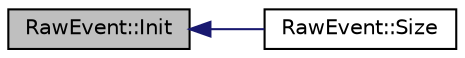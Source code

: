 digraph "RawEvent::Init"
{
  edge [fontname="Helvetica",fontsize="10",labelfontname="Helvetica",labelfontsize="10"];
  node [fontname="Helvetica",fontsize="10",shape=record];
  rankdir="LR";
  Node1 [label="RawEvent::Init",height=0.2,width=0.4,color="black", fillcolor="grey75", style="filled", fontcolor="black"];
  Node1 -> Node2 [dir="back",color="midnightblue",fontsize="10",style="solid",fontname="Helvetica"];
  Node2 [label="RawEvent::Size",height=0.2,width=0.4,color="black", fillcolor="white", style="filled",URL="$dc/d32/class_raw_event.html#ac200a57d1893558529dda799dc59db78"];
}
